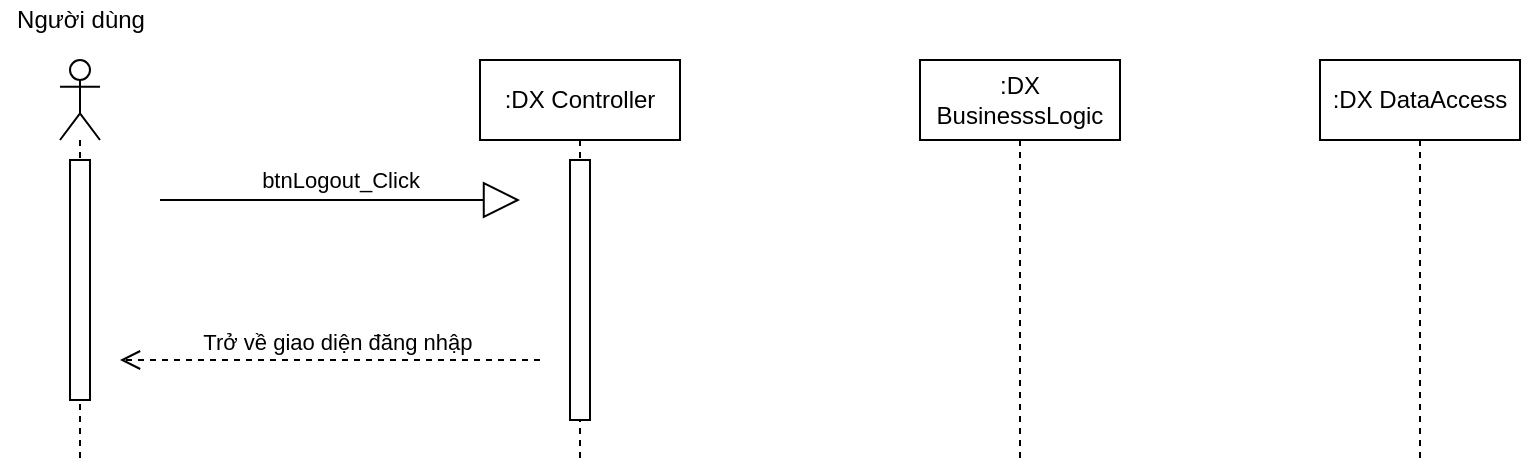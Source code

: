 <mxfile version="16.1.0" type="github">
  <diagram id="GhecuStuP_ve887YyBlI" name="Page-1">
    <mxGraphModel dx="1278" dy="547" grid="1" gridSize="10" guides="1" tooltips="1" connect="1" arrows="1" fold="1" page="1" pageScale="1" pageWidth="827" pageHeight="1169" math="0" shadow="0">
      <root>
        <mxCell id="0" />
        <mxCell id="1" parent="0" />
        <mxCell id="T9ga1v2wnevFFHqzPRlr-1" value="" style="shape=umlLifeline;participant=umlActor;perimeter=lifelinePerimeter;whiteSpace=wrap;html=1;container=1;collapsible=0;recursiveResize=0;verticalAlign=top;spacingTop=36;outlineConnect=0;" parent="1" vertex="1">
          <mxGeometry x="40" y="170" width="20" height="200" as="geometry" />
        </mxCell>
        <mxCell id="T9ga1v2wnevFFHqzPRlr-2" value="" style="html=1;points=[];perimeter=orthogonalPerimeter;" parent="T9ga1v2wnevFFHqzPRlr-1" vertex="1">
          <mxGeometry x="5" y="50" width="10" height="120" as="geometry" />
        </mxCell>
        <mxCell id="T9ga1v2wnevFFHqzPRlr-3" value=":DX Controller" style="shape=umlLifeline;perimeter=lifelinePerimeter;whiteSpace=wrap;html=1;container=1;collapsible=0;recursiveResize=0;outlineConnect=0;" parent="1" vertex="1">
          <mxGeometry x="250" y="170" width="100" height="200" as="geometry" />
        </mxCell>
        <mxCell id="T9ga1v2wnevFFHqzPRlr-5" value="" style="html=1;points=[];perimeter=orthogonalPerimeter;" parent="T9ga1v2wnevFFHqzPRlr-3" vertex="1">
          <mxGeometry x="45" y="50" width="10" height="130" as="geometry" />
        </mxCell>
        <mxCell id="T9ga1v2wnevFFHqzPRlr-6" value=":DX BusinesssLogic" style="shape=umlLifeline;perimeter=lifelinePerimeter;whiteSpace=wrap;html=1;container=1;collapsible=0;recursiveResize=0;outlineConnect=0;" parent="1" vertex="1">
          <mxGeometry x="470" y="170" width="100" height="200" as="geometry" />
        </mxCell>
        <mxCell id="T9ga1v2wnevFFHqzPRlr-8" value=":DX DataAccess" style="shape=umlLifeline;perimeter=lifelinePerimeter;whiteSpace=wrap;html=1;container=1;collapsible=0;recursiveResize=0;outlineConnect=0;" parent="1" vertex="1">
          <mxGeometry x="670" y="170" width="100" height="200" as="geometry" />
        </mxCell>
        <mxCell id="T9ga1v2wnevFFHqzPRlr-12" value="btnLogout_Click" style="endArrow=block;endSize=16;endFill=0;html=1;rounded=0;edgeStyle=orthogonalEdgeStyle;" parent="1" edge="1">
          <mxGeometry y="10" width="160" relative="1" as="geometry">
            <mxPoint x="90" y="240.0" as="sourcePoint" />
            <mxPoint x="270" y="240.0" as="targetPoint" />
            <mxPoint as="offset" />
          </mxGeometry>
        </mxCell>
        <mxCell id="T9ga1v2wnevFFHqzPRlr-13" value="Trở về giao diện đăng nhập&amp;nbsp;" style="html=1;verticalAlign=bottom;endArrow=open;dashed=1;endSize=8;rounded=0;edgeStyle=orthogonalEdgeStyle;" parent="1" edge="1">
          <mxGeometry x="-0.048" relative="1" as="geometry">
            <mxPoint x="280" y="320" as="sourcePoint" />
            <mxPoint x="70" y="320" as="targetPoint" />
            <mxPoint as="offset" />
          </mxGeometry>
        </mxCell>
        <mxCell id="T9ga1v2wnevFFHqzPRlr-14" value="Người dùng" style="text;html=1;align=center;verticalAlign=middle;resizable=0;points=[];autosize=1;strokeColor=none;fillColor=none;" parent="1" vertex="1">
          <mxGeometry x="10" y="140" width="80" height="20" as="geometry" />
        </mxCell>
      </root>
    </mxGraphModel>
  </diagram>
</mxfile>
